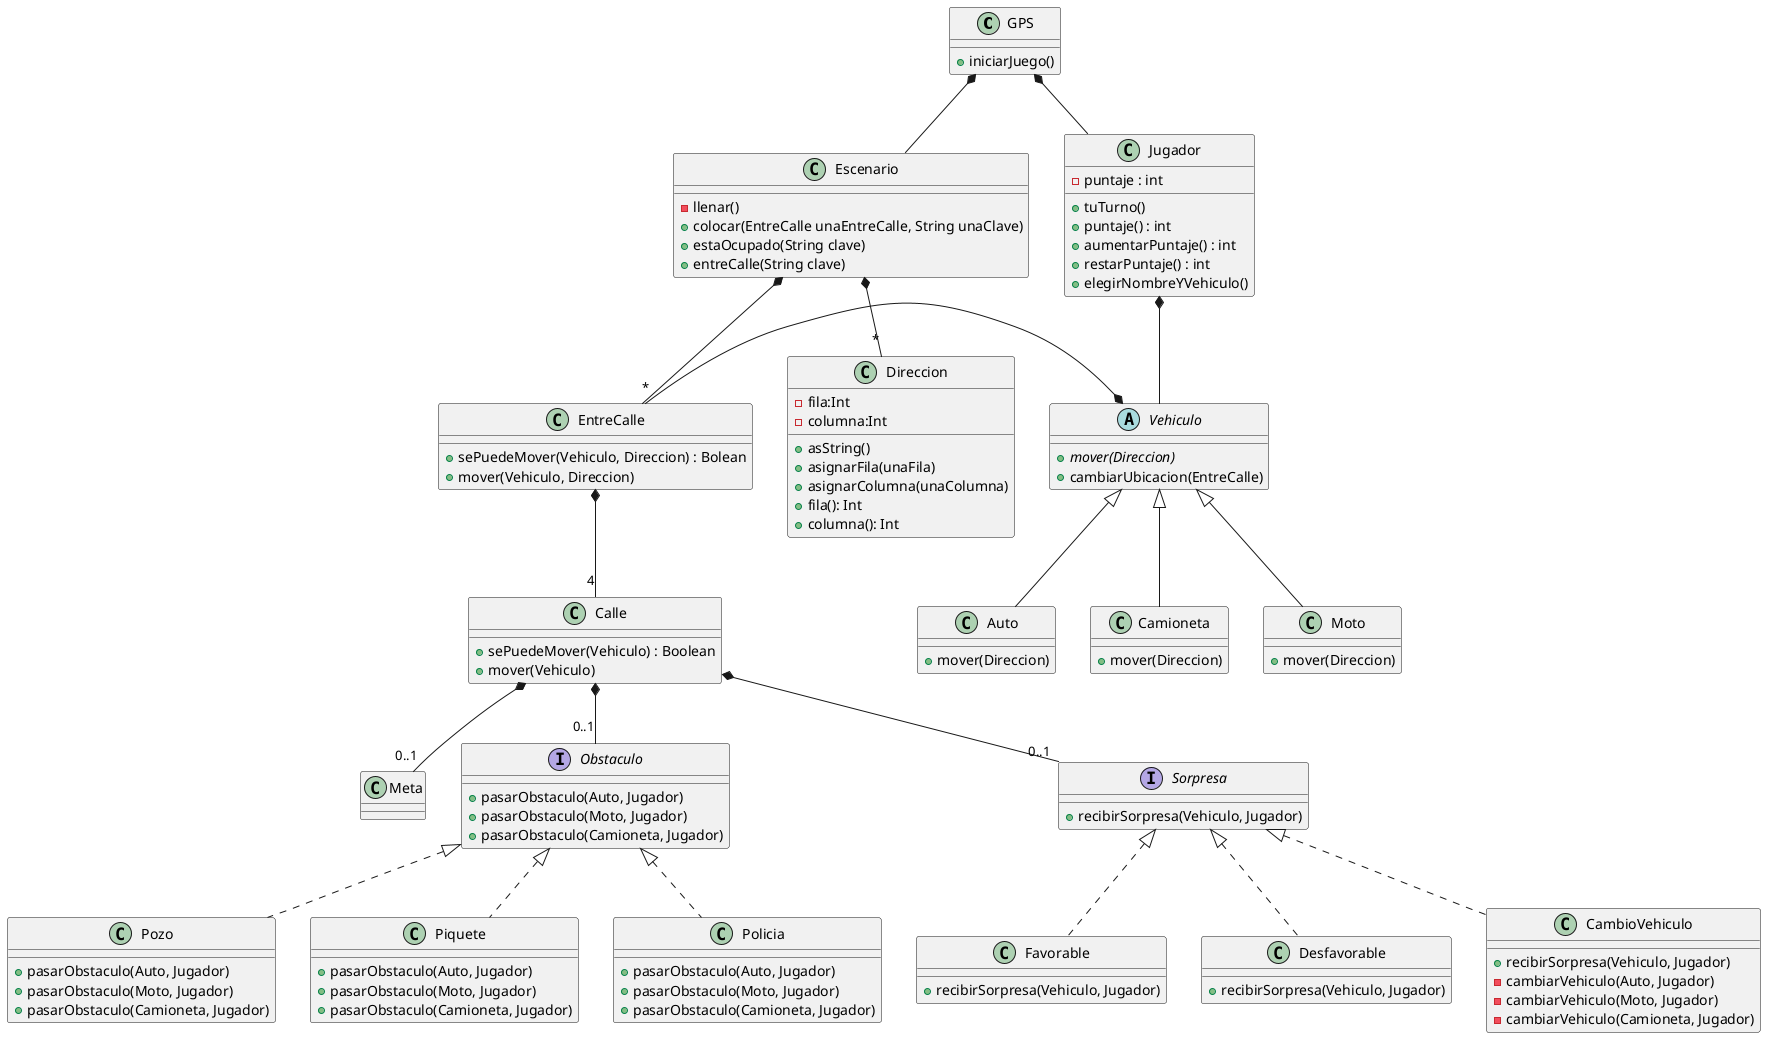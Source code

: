 
@startuml

interface Obstaculo
interface Vehiculo
GPS -> Ranking
GPS --> Escenario

Ranking --> "1..*" Puntaje

Calle ---> "0..1" Sorpresa
@startuml diagramaClaseGeneral

GPS *-- Escenario
GPS *-- Jugador

class GPS {
    + iniciarJuego()
}
Escenario *-- "*" EntreCalle
Escenario *-- "*" Direccion

EntreCalle *-- "4" Calle 

class Escenario {
     -llenar()
     +colocar(EntreCalle unaEntreCalle, String unaClave)
     +estaOcupado(String clave)
     +entreCalle(String clave)
}

class EntreCalle {
    + sePuedeMover(Vehiculo, Direccion) : Bolean
    + mover(Vehiculo, Direccion)
}

class Calle {
    + sePuedeMover(Vehiculo) : Boolean
    + mover(Vehiculo)
}

Calle *-- "0..1" Meta
Calle *-- "0..1" Obstaculo
Calle *-- "0..1" Sorpresa

class Meta {}

interface Obstaculo {
    + pasarObstaculo(Auto, Jugador)
    + pasarObstaculo(Moto, Jugador)
    + pasarObstaculo(Camioneta, Jugador)
}

interface Sorpresa {
    + recibirSorpresa(Vehiculo, Jugador)
}

Obstaculo <|.. Pozo
Obstaculo <|.. Piquete
Obstaculo <|.. Policia

class Pozo {
    + pasarObstaculo(Auto, Jugador)
    + pasarObstaculo(Moto, Jugador)
    + pasarObstaculo(Camioneta, Jugador)
}

class Piquete {
    + pasarObstaculo(Auto, Jugador)
    + pasarObstaculo(Moto, Jugador)
    + pasarObstaculo(Camioneta, Jugador)
}

class Policia {
    + pasarObstaculo(Auto, Jugador)
    + pasarObstaculo(Moto, Jugador)
    + pasarObstaculo(Camioneta, Jugador)
}

Sorpresa <|.. Favorable
Sorpresa <|.. Desfavorable
Sorpresa <|.. CambioVehiculo

class Favorable {
    + recibirSorpresa(Vehiculo, Jugador)
}
class Desfavorable {
    + recibirSorpresa(Vehiculo, Jugador)
}
class CambioVehiculo {
    + recibirSorpresa(Vehiculo, Jugador)
    - cambiarVehiculo(Auto, Jugador)
    - cambiarVehiculo(Moto, Jugador)
    - cambiarVehiculo(Camioneta, Jugador)
}

Vehiculo *--left EntreCalle

Vehiculo <|-- Moto
Vehiculo <|-- Auto
Vehiculo <|-- Camioneta

abstract class Vehiculo {
    {abstract} + mover(Direccion)
    + cambiarUbicacion(EntreCalle)
}

class Moto {
    + mover(Direccion)
}

class Auto {
    + mover(Direccion)
}

class Camioneta {
    + mover(Direccion)
}

class Jugador {
    - puntaje : int
    + tuTurno()
    + puntaje() : int
    + aumentarPuntaje() : int
    + restarPuntaje() : int
    + elegirNombreYVehiculo()
}

Jugador *-- Vehiculo

class Direccion {
-fila:Int
-columna:Int
+asString()
+asignarFila(unaFila)
+asignarColumna(unaColumna)
+fila(): Int
+columna(): Int

}


@enduml


